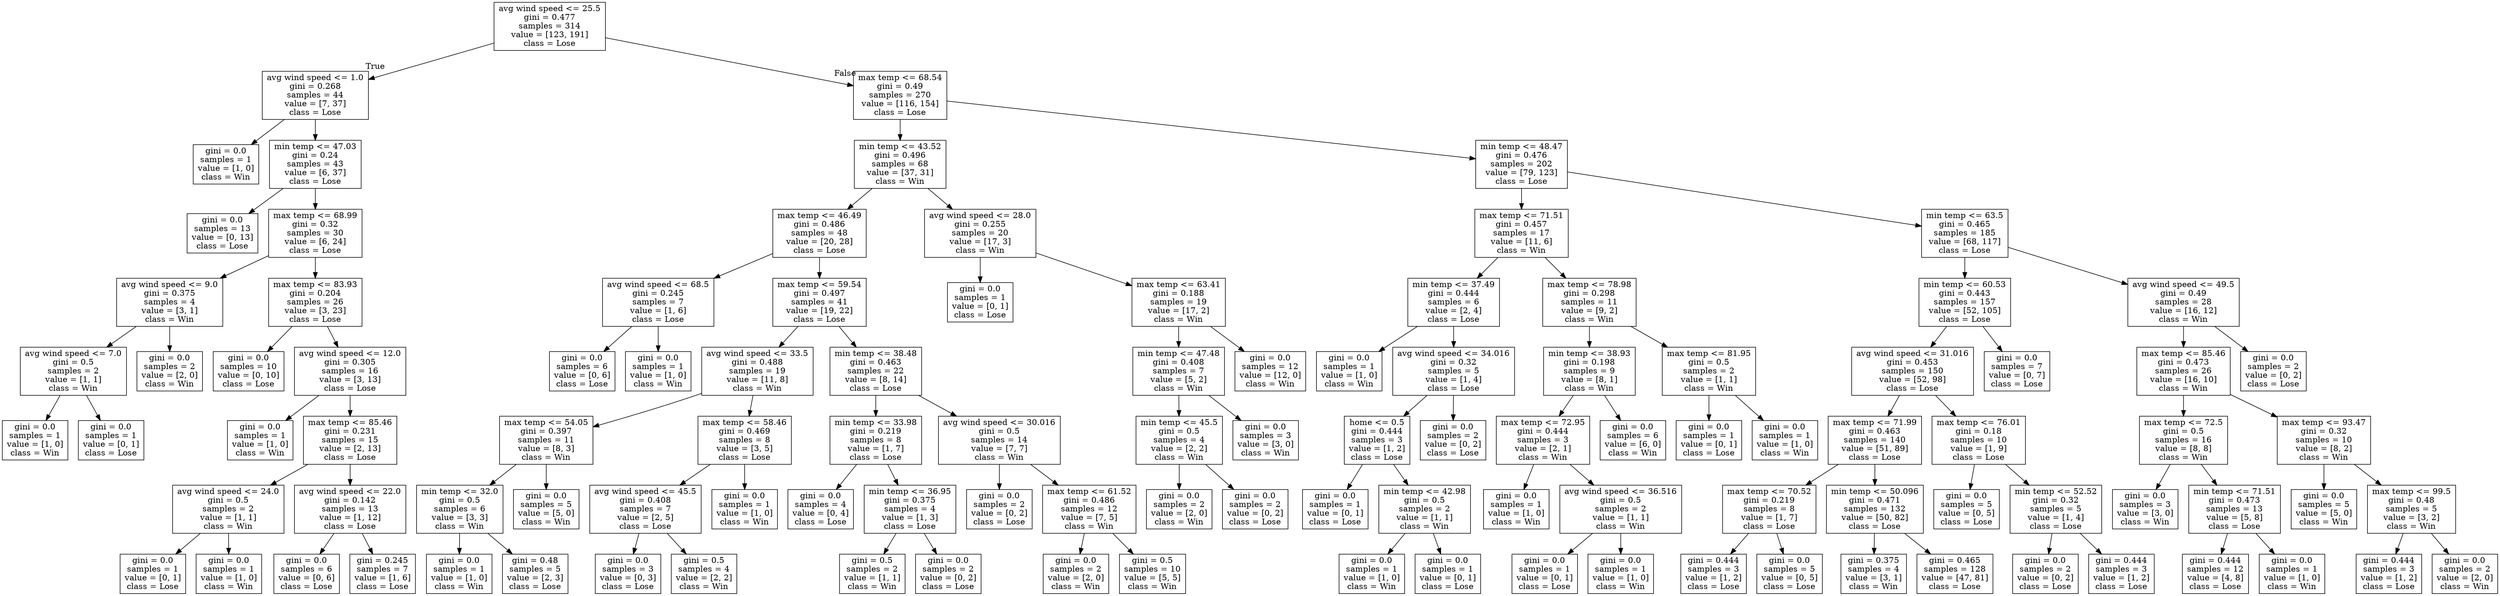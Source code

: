digraph Tree {
node [shape=box] ;
0 [label="avg wind speed <= 25.5\ngini = 0.477\nsamples = 314\nvalue = [123, 191]\nclass = Lose"] ;
1 [label="avg wind speed <= 1.0\ngini = 0.268\nsamples = 44\nvalue = [7, 37]\nclass = Lose"] ;
0 -> 1 [labeldistance=2.5, labelangle=45, headlabel="True"] ;
2 [label="gini = 0.0\nsamples = 1\nvalue = [1, 0]\nclass = Win"] ;
1 -> 2 ;
3 [label="min temp <= 47.03\ngini = 0.24\nsamples = 43\nvalue = [6, 37]\nclass = Lose"] ;
1 -> 3 ;
4 [label="gini = 0.0\nsamples = 13\nvalue = [0, 13]\nclass = Lose"] ;
3 -> 4 ;
5 [label="max temp <= 68.99\ngini = 0.32\nsamples = 30\nvalue = [6, 24]\nclass = Lose"] ;
3 -> 5 ;
6 [label="avg wind speed <= 9.0\ngini = 0.375\nsamples = 4\nvalue = [3, 1]\nclass = Win"] ;
5 -> 6 ;
7 [label="avg wind speed <= 7.0\ngini = 0.5\nsamples = 2\nvalue = [1, 1]\nclass = Win"] ;
6 -> 7 ;
8 [label="gini = 0.0\nsamples = 1\nvalue = [1, 0]\nclass = Win"] ;
7 -> 8 ;
9 [label="gini = 0.0\nsamples = 1\nvalue = [0, 1]\nclass = Lose"] ;
7 -> 9 ;
10 [label="gini = 0.0\nsamples = 2\nvalue = [2, 0]\nclass = Win"] ;
6 -> 10 ;
11 [label="max temp <= 83.93\ngini = 0.204\nsamples = 26\nvalue = [3, 23]\nclass = Lose"] ;
5 -> 11 ;
12 [label="gini = 0.0\nsamples = 10\nvalue = [0, 10]\nclass = Lose"] ;
11 -> 12 ;
13 [label="avg wind speed <= 12.0\ngini = 0.305\nsamples = 16\nvalue = [3, 13]\nclass = Lose"] ;
11 -> 13 ;
14 [label="gini = 0.0\nsamples = 1\nvalue = [1, 0]\nclass = Win"] ;
13 -> 14 ;
15 [label="max temp <= 85.46\ngini = 0.231\nsamples = 15\nvalue = [2, 13]\nclass = Lose"] ;
13 -> 15 ;
16 [label="avg wind speed <= 24.0\ngini = 0.5\nsamples = 2\nvalue = [1, 1]\nclass = Win"] ;
15 -> 16 ;
17 [label="gini = 0.0\nsamples = 1\nvalue = [0, 1]\nclass = Lose"] ;
16 -> 17 ;
18 [label="gini = 0.0\nsamples = 1\nvalue = [1, 0]\nclass = Win"] ;
16 -> 18 ;
19 [label="avg wind speed <= 22.0\ngini = 0.142\nsamples = 13\nvalue = [1, 12]\nclass = Lose"] ;
15 -> 19 ;
20 [label="gini = 0.0\nsamples = 6\nvalue = [0, 6]\nclass = Lose"] ;
19 -> 20 ;
21 [label="gini = 0.245\nsamples = 7\nvalue = [1, 6]\nclass = Lose"] ;
19 -> 21 ;
22 [label="max temp <= 68.54\ngini = 0.49\nsamples = 270\nvalue = [116, 154]\nclass = Lose"] ;
0 -> 22 [labeldistance=2.5, labelangle=-45, headlabel="False"] ;
23 [label="min temp <= 43.52\ngini = 0.496\nsamples = 68\nvalue = [37, 31]\nclass = Win"] ;
22 -> 23 ;
24 [label="max temp <= 46.49\ngini = 0.486\nsamples = 48\nvalue = [20, 28]\nclass = Lose"] ;
23 -> 24 ;
25 [label="avg wind speed <= 68.5\ngini = 0.245\nsamples = 7\nvalue = [1, 6]\nclass = Lose"] ;
24 -> 25 ;
26 [label="gini = 0.0\nsamples = 6\nvalue = [0, 6]\nclass = Lose"] ;
25 -> 26 ;
27 [label="gini = 0.0\nsamples = 1\nvalue = [1, 0]\nclass = Win"] ;
25 -> 27 ;
28 [label="max temp <= 59.54\ngini = 0.497\nsamples = 41\nvalue = [19, 22]\nclass = Lose"] ;
24 -> 28 ;
29 [label="avg wind speed <= 33.5\ngini = 0.488\nsamples = 19\nvalue = [11, 8]\nclass = Win"] ;
28 -> 29 ;
30 [label="max temp <= 54.05\ngini = 0.397\nsamples = 11\nvalue = [8, 3]\nclass = Win"] ;
29 -> 30 ;
31 [label="min temp <= 32.0\ngini = 0.5\nsamples = 6\nvalue = [3, 3]\nclass = Win"] ;
30 -> 31 ;
32 [label="gini = 0.0\nsamples = 1\nvalue = [1, 0]\nclass = Win"] ;
31 -> 32 ;
33 [label="gini = 0.48\nsamples = 5\nvalue = [2, 3]\nclass = Lose"] ;
31 -> 33 ;
34 [label="gini = 0.0\nsamples = 5\nvalue = [5, 0]\nclass = Win"] ;
30 -> 34 ;
35 [label="max temp <= 58.46\ngini = 0.469\nsamples = 8\nvalue = [3, 5]\nclass = Lose"] ;
29 -> 35 ;
36 [label="avg wind speed <= 45.5\ngini = 0.408\nsamples = 7\nvalue = [2, 5]\nclass = Lose"] ;
35 -> 36 ;
37 [label="gini = 0.0\nsamples = 3\nvalue = [0, 3]\nclass = Lose"] ;
36 -> 37 ;
38 [label="gini = 0.5\nsamples = 4\nvalue = [2, 2]\nclass = Win"] ;
36 -> 38 ;
39 [label="gini = 0.0\nsamples = 1\nvalue = [1, 0]\nclass = Win"] ;
35 -> 39 ;
40 [label="min temp <= 38.48\ngini = 0.463\nsamples = 22\nvalue = [8, 14]\nclass = Lose"] ;
28 -> 40 ;
41 [label="min temp <= 33.98\ngini = 0.219\nsamples = 8\nvalue = [1, 7]\nclass = Lose"] ;
40 -> 41 ;
42 [label="gini = 0.0\nsamples = 4\nvalue = [0, 4]\nclass = Lose"] ;
41 -> 42 ;
43 [label="min temp <= 36.95\ngini = 0.375\nsamples = 4\nvalue = [1, 3]\nclass = Lose"] ;
41 -> 43 ;
44 [label="gini = 0.5\nsamples = 2\nvalue = [1, 1]\nclass = Win"] ;
43 -> 44 ;
45 [label="gini = 0.0\nsamples = 2\nvalue = [0, 2]\nclass = Lose"] ;
43 -> 45 ;
46 [label="avg wind speed <= 30.016\ngini = 0.5\nsamples = 14\nvalue = [7, 7]\nclass = Win"] ;
40 -> 46 ;
47 [label="gini = 0.0\nsamples = 2\nvalue = [0, 2]\nclass = Lose"] ;
46 -> 47 ;
48 [label="max temp <= 61.52\ngini = 0.486\nsamples = 12\nvalue = [7, 5]\nclass = Win"] ;
46 -> 48 ;
49 [label="gini = 0.0\nsamples = 2\nvalue = [2, 0]\nclass = Win"] ;
48 -> 49 ;
50 [label="gini = 0.5\nsamples = 10\nvalue = [5, 5]\nclass = Win"] ;
48 -> 50 ;
51 [label="avg wind speed <= 28.0\ngini = 0.255\nsamples = 20\nvalue = [17, 3]\nclass = Win"] ;
23 -> 51 ;
52 [label="gini = 0.0\nsamples = 1\nvalue = [0, 1]\nclass = Lose"] ;
51 -> 52 ;
53 [label="max temp <= 63.41\ngini = 0.188\nsamples = 19\nvalue = [17, 2]\nclass = Win"] ;
51 -> 53 ;
54 [label="min temp <= 47.48\ngini = 0.408\nsamples = 7\nvalue = [5, 2]\nclass = Win"] ;
53 -> 54 ;
55 [label="min temp <= 45.5\ngini = 0.5\nsamples = 4\nvalue = [2, 2]\nclass = Win"] ;
54 -> 55 ;
56 [label="gini = 0.0\nsamples = 2\nvalue = [2, 0]\nclass = Win"] ;
55 -> 56 ;
57 [label="gini = 0.0\nsamples = 2\nvalue = [0, 2]\nclass = Lose"] ;
55 -> 57 ;
58 [label="gini = 0.0\nsamples = 3\nvalue = [3, 0]\nclass = Win"] ;
54 -> 58 ;
59 [label="gini = 0.0\nsamples = 12\nvalue = [12, 0]\nclass = Win"] ;
53 -> 59 ;
60 [label="min temp <= 48.47\ngini = 0.476\nsamples = 202\nvalue = [79, 123]\nclass = Lose"] ;
22 -> 60 ;
61 [label="max temp <= 71.51\ngini = 0.457\nsamples = 17\nvalue = [11, 6]\nclass = Win"] ;
60 -> 61 ;
62 [label="min temp <= 37.49\ngini = 0.444\nsamples = 6\nvalue = [2, 4]\nclass = Lose"] ;
61 -> 62 ;
63 [label="gini = 0.0\nsamples = 1\nvalue = [1, 0]\nclass = Win"] ;
62 -> 63 ;
64 [label="avg wind speed <= 34.016\ngini = 0.32\nsamples = 5\nvalue = [1, 4]\nclass = Lose"] ;
62 -> 64 ;
65 [label="home <= 0.5\ngini = 0.444\nsamples = 3\nvalue = [1, 2]\nclass = Lose"] ;
64 -> 65 ;
66 [label="gini = 0.0\nsamples = 1\nvalue = [0, 1]\nclass = Lose"] ;
65 -> 66 ;
67 [label="min temp <= 42.98\ngini = 0.5\nsamples = 2\nvalue = [1, 1]\nclass = Win"] ;
65 -> 67 ;
68 [label="gini = 0.0\nsamples = 1\nvalue = [1, 0]\nclass = Win"] ;
67 -> 68 ;
69 [label="gini = 0.0\nsamples = 1\nvalue = [0, 1]\nclass = Lose"] ;
67 -> 69 ;
70 [label="gini = 0.0\nsamples = 2\nvalue = [0, 2]\nclass = Lose"] ;
64 -> 70 ;
71 [label="max temp <= 78.98\ngini = 0.298\nsamples = 11\nvalue = [9, 2]\nclass = Win"] ;
61 -> 71 ;
72 [label="min temp <= 38.93\ngini = 0.198\nsamples = 9\nvalue = [8, 1]\nclass = Win"] ;
71 -> 72 ;
73 [label="max temp <= 72.95\ngini = 0.444\nsamples = 3\nvalue = [2, 1]\nclass = Win"] ;
72 -> 73 ;
74 [label="gini = 0.0\nsamples = 1\nvalue = [1, 0]\nclass = Win"] ;
73 -> 74 ;
75 [label="avg wind speed <= 36.516\ngini = 0.5\nsamples = 2\nvalue = [1, 1]\nclass = Win"] ;
73 -> 75 ;
76 [label="gini = 0.0\nsamples = 1\nvalue = [0, 1]\nclass = Lose"] ;
75 -> 76 ;
77 [label="gini = 0.0\nsamples = 1\nvalue = [1, 0]\nclass = Win"] ;
75 -> 77 ;
78 [label="gini = 0.0\nsamples = 6\nvalue = [6, 0]\nclass = Win"] ;
72 -> 78 ;
79 [label="max temp <= 81.95\ngini = 0.5\nsamples = 2\nvalue = [1, 1]\nclass = Win"] ;
71 -> 79 ;
80 [label="gini = 0.0\nsamples = 1\nvalue = [0, 1]\nclass = Lose"] ;
79 -> 80 ;
81 [label="gini = 0.0\nsamples = 1\nvalue = [1, 0]\nclass = Win"] ;
79 -> 81 ;
82 [label="min temp <= 63.5\ngini = 0.465\nsamples = 185\nvalue = [68, 117]\nclass = Lose"] ;
60 -> 82 ;
83 [label="min temp <= 60.53\ngini = 0.443\nsamples = 157\nvalue = [52, 105]\nclass = Lose"] ;
82 -> 83 ;
84 [label="avg wind speed <= 31.016\ngini = 0.453\nsamples = 150\nvalue = [52, 98]\nclass = Lose"] ;
83 -> 84 ;
85 [label="max temp <= 71.99\ngini = 0.463\nsamples = 140\nvalue = [51, 89]\nclass = Lose"] ;
84 -> 85 ;
86 [label="max temp <= 70.52\ngini = 0.219\nsamples = 8\nvalue = [1, 7]\nclass = Lose"] ;
85 -> 86 ;
87 [label="gini = 0.444\nsamples = 3\nvalue = [1, 2]\nclass = Lose"] ;
86 -> 87 ;
88 [label="gini = 0.0\nsamples = 5\nvalue = [0, 5]\nclass = Lose"] ;
86 -> 88 ;
89 [label="min temp <= 50.096\ngini = 0.471\nsamples = 132\nvalue = [50, 82]\nclass = Lose"] ;
85 -> 89 ;
90 [label="gini = 0.375\nsamples = 4\nvalue = [3, 1]\nclass = Win"] ;
89 -> 90 ;
91 [label="gini = 0.465\nsamples = 128\nvalue = [47, 81]\nclass = Lose"] ;
89 -> 91 ;
92 [label="max temp <= 76.01\ngini = 0.18\nsamples = 10\nvalue = [1, 9]\nclass = Lose"] ;
84 -> 92 ;
93 [label="gini = 0.0\nsamples = 5\nvalue = [0, 5]\nclass = Lose"] ;
92 -> 93 ;
94 [label="min temp <= 52.52\ngini = 0.32\nsamples = 5\nvalue = [1, 4]\nclass = Lose"] ;
92 -> 94 ;
95 [label="gini = 0.0\nsamples = 2\nvalue = [0, 2]\nclass = Lose"] ;
94 -> 95 ;
96 [label="gini = 0.444\nsamples = 3\nvalue = [1, 2]\nclass = Lose"] ;
94 -> 96 ;
97 [label="gini = 0.0\nsamples = 7\nvalue = [0, 7]\nclass = Lose"] ;
83 -> 97 ;
98 [label="avg wind speed <= 49.5\ngini = 0.49\nsamples = 28\nvalue = [16, 12]\nclass = Win"] ;
82 -> 98 ;
99 [label="max temp <= 85.46\ngini = 0.473\nsamples = 26\nvalue = [16, 10]\nclass = Win"] ;
98 -> 99 ;
100 [label="max temp <= 72.5\ngini = 0.5\nsamples = 16\nvalue = [8, 8]\nclass = Win"] ;
99 -> 100 ;
101 [label="gini = 0.0\nsamples = 3\nvalue = [3, 0]\nclass = Win"] ;
100 -> 101 ;
102 [label="min temp <= 71.51\ngini = 0.473\nsamples = 13\nvalue = [5, 8]\nclass = Lose"] ;
100 -> 102 ;
103 [label="gini = 0.444\nsamples = 12\nvalue = [4, 8]\nclass = Lose"] ;
102 -> 103 ;
104 [label="gini = 0.0\nsamples = 1\nvalue = [1, 0]\nclass = Win"] ;
102 -> 104 ;
105 [label="max temp <= 93.47\ngini = 0.32\nsamples = 10\nvalue = [8, 2]\nclass = Win"] ;
99 -> 105 ;
106 [label="gini = 0.0\nsamples = 5\nvalue = [5, 0]\nclass = Win"] ;
105 -> 106 ;
107 [label="max temp <= 99.5\ngini = 0.48\nsamples = 5\nvalue = [3, 2]\nclass = Win"] ;
105 -> 107 ;
108 [label="gini = 0.444\nsamples = 3\nvalue = [1, 2]\nclass = Lose"] ;
107 -> 108 ;
109 [label="gini = 0.0\nsamples = 2\nvalue = [2, 0]\nclass = Win"] ;
107 -> 109 ;
110 [label="gini = 0.0\nsamples = 2\nvalue = [0, 2]\nclass = Lose"] ;
98 -> 110 ;
}